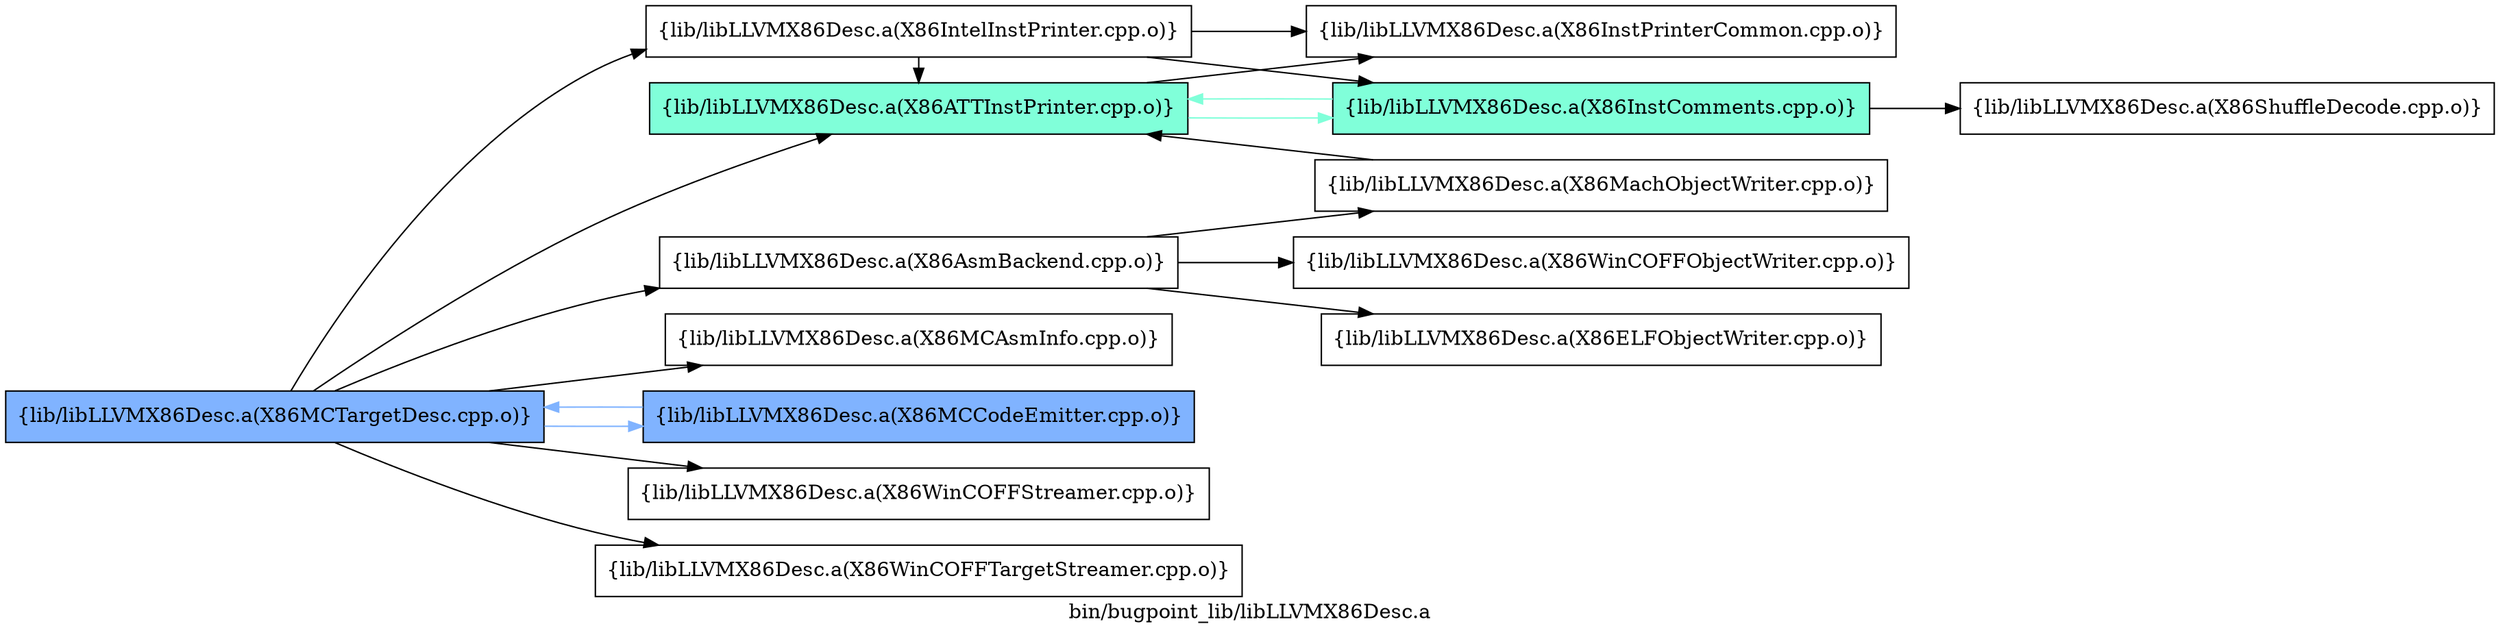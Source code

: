 digraph "bin/bugpoint_lib/libLLVMX86Desc.a" {
	label="bin/bugpoint_lib/libLLVMX86Desc.a";
	rankdir=LR;
	{ rank=same; Node0x5646d4892a18;  }
	{ rank=same; Node0x5646d4891168; Node0x5646d4894548; Node0x5646d4893698; Node0x5646d4894318; Node0x5646d4894f98; Node0x5646d488cfc8; Node0x5646d488d5b8;  }
	{ rank=same; Node0x5646d4894728; Node0x5646d4892298; Node0x5646d4894868; Node0x5646d488c118; Node0x5646d488b3a8;  }

	Node0x5646d4892a18 [shape=record,shape=box,group=2,style=filled,fillcolor="0.600000 0.5 1",label="{lib/libLLVMX86Desc.a(X86MCTargetDesc.cpp.o)}"];
	Node0x5646d4892a18 -> Node0x5646d4891168;
	Node0x5646d4892a18 -> Node0x5646d4894548;
	Node0x5646d4892a18 -> Node0x5646d4893698;
	Node0x5646d4892a18 -> Node0x5646d4894318;
	Node0x5646d4892a18 -> Node0x5646d4894f98[color="0.600000 0.5 1"];
	Node0x5646d4892a18 -> Node0x5646d488cfc8;
	Node0x5646d4892a18 -> Node0x5646d488d5b8;
	Node0x5646d4891168 [shape=record,shape=box,group=1,style=filled,fillcolor="0.450000 0.5 1",label="{lib/libLLVMX86Desc.a(X86ATTInstPrinter.cpp.o)}"];
	Node0x5646d4891168 -> Node0x5646d4894728[color="0.450000 0.5 1"];
	Node0x5646d4891168 -> Node0x5646d4892298;
	Node0x5646d4894548 [shape=record,shape=box,group=0,label="{lib/libLLVMX86Desc.a(X86IntelInstPrinter.cpp.o)}"];
	Node0x5646d4894548 -> Node0x5646d4891168;
	Node0x5646d4894548 -> Node0x5646d4894728;
	Node0x5646d4894548 -> Node0x5646d4892298;
	Node0x5646d4892f68 [shape=record,shape=box,group=0,label="{lib/libLLVMX86Desc.a(X86ShuffleDecode.cpp.o)}"];
	Node0x5646d4894728 [shape=record,shape=box,group=1,style=filled,fillcolor="0.450000 0.5 1",label="{lib/libLLVMX86Desc.a(X86InstComments.cpp.o)}"];
	Node0x5646d4894728 -> Node0x5646d4891168[color="0.450000 0.5 1"];
	Node0x5646d4894728 -> Node0x5646d4892f68;
	Node0x5646d4892298 [shape=record,shape=box,group=0,label="{lib/libLLVMX86Desc.a(X86InstPrinterCommon.cpp.o)}"];
	Node0x5646d4893698 [shape=record,shape=box,group=0,label="{lib/libLLVMX86Desc.a(X86AsmBackend.cpp.o)}"];
	Node0x5646d4893698 -> Node0x5646d4894868;
	Node0x5646d4893698 -> Node0x5646d488c118;
	Node0x5646d4893698 -> Node0x5646d488b3a8;
	Node0x5646d4894318 [shape=record,shape=box,group=0,label="{lib/libLLVMX86Desc.a(X86MCAsmInfo.cpp.o)}"];
	Node0x5646d4894f98 [shape=record,shape=box,group=2,style=filled,fillcolor="0.600000 0.5 1",label="{lib/libLLVMX86Desc.a(X86MCCodeEmitter.cpp.o)}"];
	Node0x5646d4894f98 -> Node0x5646d4892a18[color="0.600000 0.5 1"];
	Node0x5646d488cfc8 [shape=record,shape=box,group=0,label="{lib/libLLVMX86Desc.a(X86WinCOFFStreamer.cpp.o)}"];
	Node0x5646d488d5b8 [shape=record,shape=box,group=0,label="{lib/libLLVMX86Desc.a(X86WinCOFFTargetStreamer.cpp.o)}"];
	Node0x5646d4894868 [shape=record,shape=box,group=0,label="{lib/libLLVMX86Desc.a(X86MachObjectWriter.cpp.o)}"];
	Node0x5646d4894868 -> Node0x5646d4891168;
	Node0x5646d488c118 [shape=record,shape=box,group=0,label="{lib/libLLVMX86Desc.a(X86ELFObjectWriter.cpp.o)}"];
	Node0x5646d488b3a8 [shape=record,shape=box,group=0,label="{lib/libLLVMX86Desc.a(X86WinCOFFObjectWriter.cpp.o)}"];
}
